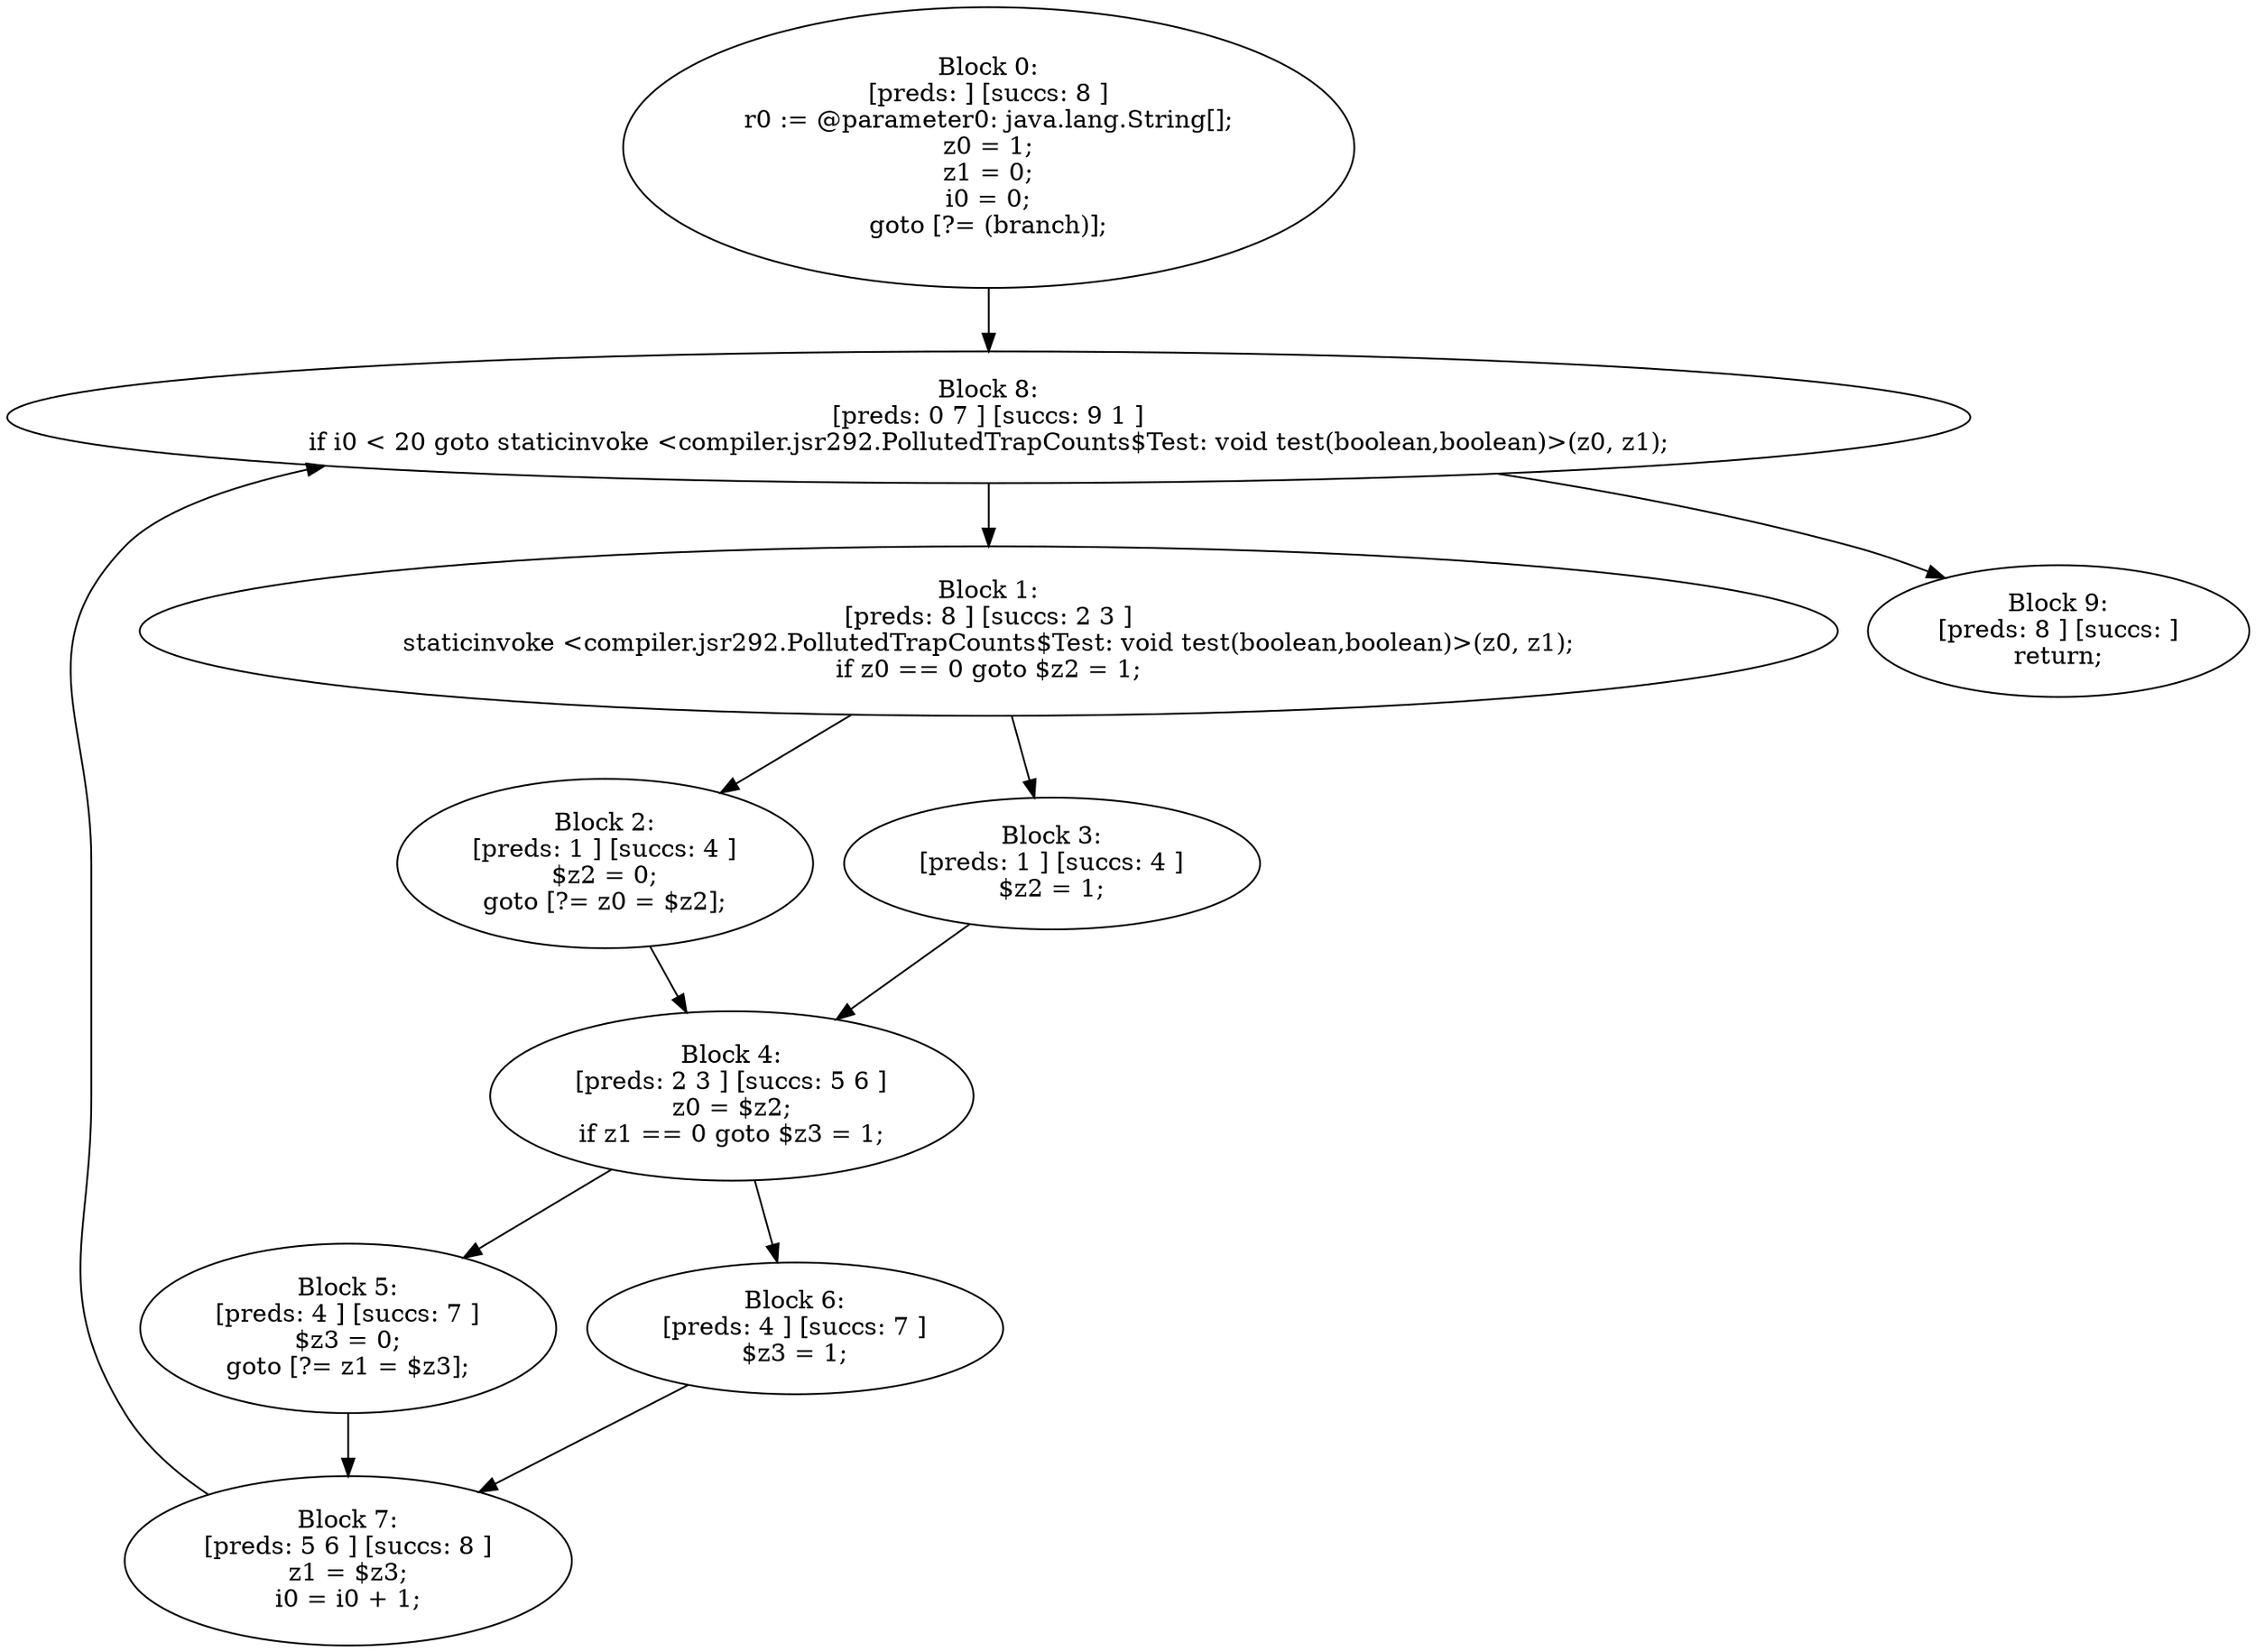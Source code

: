 digraph "unitGraph" {
    "Block 0:
[preds: ] [succs: 8 ]
r0 := @parameter0: java.lang.String[];
z0 = 1;
z1 = 0;
i0 = 0;
goto [?= (branch)];
"
    "Block 1:
[preds: 8 ] [succs: 2 3 ]
staticinvoke <compiler.jsr292.PollutedTrapCounts$Test: void test(boolean,boolean)>(z0, z1);
if z0 == 0 goto $z2 = 1;
"
    "Block 2:
[preds: 1 ] [succs: 4 ]
$z2 = 0;
goto [?= z0 = $z2];
"
    "Block 3:
[preds: 1 ] [succs: 4 ]
$z2 = 1;
"
    "Block 4:
[preds: 2 3 ] [succs: 5 6 ]
z0 = $z2;
if z1 == 0 goto $z3 = 1;
"
    "Block 5:
[preds: 4 ] [succs: 7 ]
$z3 = 0;
goto [?= z1 = $z3];
"
    "Block 6:
[preds: 4 ] [succs: 7 ]
$z3 = 1;
"
    "Block 7:
[preds: 5 6 ] [succs: 8 ]
z1 = $z3;
i0 = i0 + 1;
"
    "Block 8:
[preds: 0 7 ] [succs: 9 1 ]
if i0 < 20 goto staticinvoke <compiler.jsr292.PollutedTrapCounts$Test: void test(boolean,boolean)>(z0, z1);
"
    "Block 9:
[preds: 8 ] [succs: ]
return;
"
    "Block 0:
[preds: ] [succs: 8 ]
r0 := @parameter0: java.lang.String[];
z0 = 1;
z1 = 0;
i0 = 0;
goto [?= (branch)];
"->"Block 8:
[preds: 0 7 ] [succs: 9 1 ]
if i0 < 20 goto staticinvoke <compiler.jsr292.PollutedTrapCounts$Test: void test(boolean,boolean)>(z0, z1);
";
    "Block 1:
[preds: 8 ] [succs: 2 3 ]
staticinvoke <compiler.jsr292.PollutedTrapCounts$Test: void test(boolean,boolean)>(z0, z1);
if z0 == 0 goto $z2 = 1;
"->"Block 2:
[preds: 1 ] [succs: 4 ]
$z2 = 0;
goto [?= z0 = $z2];
";
    "Block 1:
[preds: 8 ] [succs: 2 3 ]
staticinvoke <compiler.jsr292.PollutedTrapCounts$Test: void test(boolean,boolean)>(z0, z1);
if z0 == 0 goto $z2 = 1;
"->"Block 3:
[preds: 1 ] [succs: 4 ]
$z2 = 1;
";
    "Block 2:
[preds: 1 ] [succs: 4 ]
$z2 = 0;
goto [?= z0 = $z2];
"->"Block 4:
[preds: 2 3 ] [succs: 5 6 ]
z0 = $z2;
if z1 == 0 goto $z3 = 1;
";
    "Block 3:
[preds: 1 ] [succs: 4 ]
$z2 = 1;
"->"Block 4:
[preds: 2 3 ] [succs: 5 6 ]
z0 = $z2;
if z1 == 0 goto $z3 = 1;
";
    "Block 4:
[preds: 2 3 ] [succs: 5 6 ]
z0 = $z2;
if z1 == 0 goto $z3 = 1;
"->"Block 5:
[preds: 4 ] [succs: 7 ]
$z3 = 0;
goto [?= z1 = $z3];
";
    "Block 4:
[preds: 2 3 ] [succs: 5 6 ]
z0 = $z2;
if z1 == 0 goto $z3 = 1;
"->"Block 6:
[preds: 4 ] [succs: 7 ]
$z3 = 1;
";
    "Block 5:
[preds: 4 ] [succs: 7 ]
$z3 = 0;
goto [?= z1 = $z3];
"->"Block 7:
[preds: 5 6 ] [succs: 8 ]
z1 = $z3;
i0 = i0 + 1;
";
    "Block 6:
[preds: 4 ] [succs: 7 ]
$z3 = 1;
"->"Block 7:
[preds: 5 6 ] [succs: 8 ]
z1 = $z3;
i0 = i0 + 1;
";
    "Block 7:
[preds: 5 6 ] [succs: 8 ]
z1 = $z3;
i0 = i0 + 1;
"->"Block 8:
[preds: 0 7 ] [succs: 9 1 ]
if i0 < 20 goto staticinvoke <compiler.jsr292.PollutedTrapCounts$Test: void test(boolean,boolean)>(z0, z1);
";
    "Block 8:
[preds: 0 7 ] [succs: 9 1 ]
if i0 < 20 goto staticinvoke <compiler.jsr292.PollutedTrapCounts$Test: void test(boolean,boolean)>(z0, z1);
"->"Block 9:
[preds: 8 ] [succs: ]
return;
";
    "Block 8:
[preds: 0 7 ] [succs: 9 1 ]
if i0 < 20 goto staticinvoke <compiler.jsr292.PollutedTrapCounts$Test: void test(boolean,boolean)>(z0, z1);
"->"Block 1:
[preds: 8 ] [succs: 2 3 ]
staticinvoke <compiler.jsr292.PollutedTrapCounts$Test: void test(boolean,boolean)>(z0, z1);
if z0 == 0 goto $z2 = 1;
";
}
